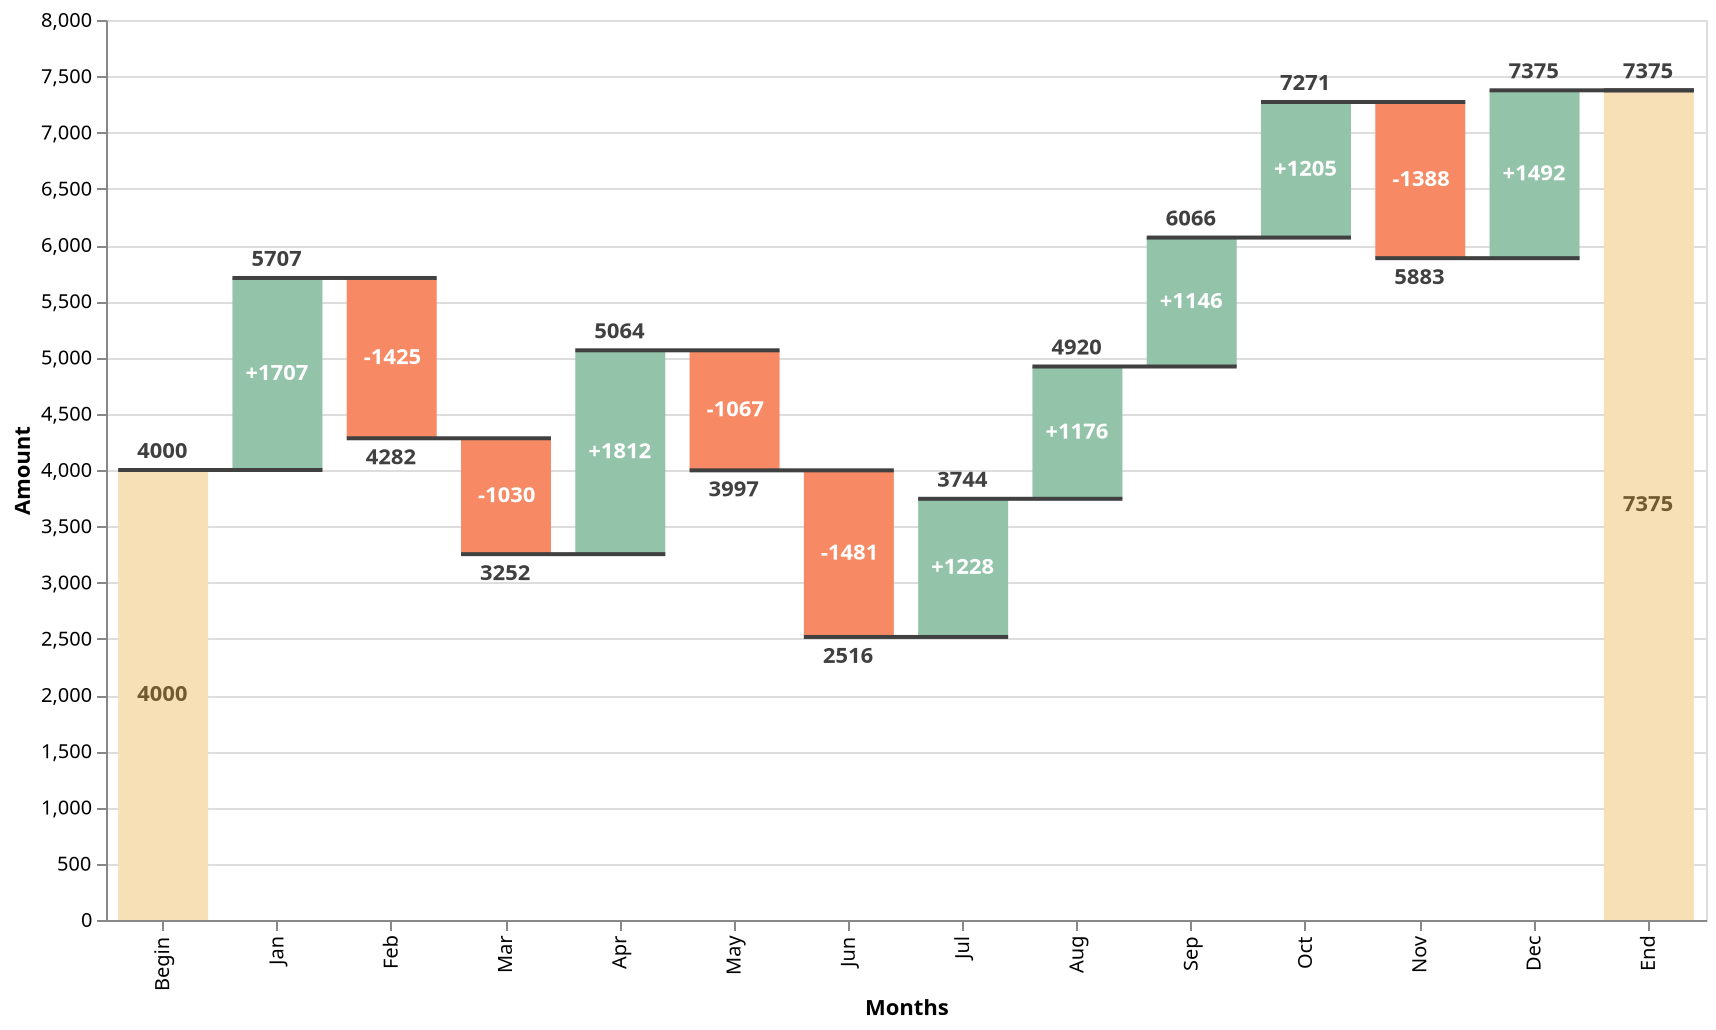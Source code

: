 {
  "$schema": "https://vega.github.io/schema/vega-lite/v3.json",
  "data": {
    "values": [
      {"label": "Begin", "amount": 4000},
      {"label": "Jan", "amount": 1707},
      {"label": "Feb", "amount": -1425},
      {"label": "Mar", "amount": -1030},
      {"label": "Apr", "amount": 1812},
      {"label": "May", "amount": -1067},
      {"label": "Jun", "amount": -1481},
      {"label": "Jul", "amount": 1228},
      {"label": "Aug", "amount": 1176},
      {"label": "Sep", "amount": 1146},
      {"label": "Oct", "amount": 1205},
      {"label": "Nov", "amount": -1388},
      {"label": "Dec", "amount": 1492},
      {"label": "End", "amount": 0}
    ]
  },
  "width": 800,
  "height": 450,
  "transform": [
    {"window": [{"op": "sum", "field": "amount", "as": "sum"}]},
    {"window": [{"op": "lead", "field": "label", "as": "lead"}]},
    {
      "calculate": "datum.lead === null ? datum.label : datum.lead",
      "as": "lead"
    },
    {
      "calculate": "datum.label === 'End' ? 0 : datum.sum - datum.amount",
      "as": "previous_sum"
    },
    {
      "calculate": "datum.label === 'End' ? datum.sum : datum.amount",
      "as": "amount"
    },
    {
      "calculate": "(datum.label !== 'Begin' && datum.label !== 'End' && datum.amount > 0 ? '+' : '') + datum.amount",
      "as": "text_amount"
    },
    {"calculate": "(datum.sum + datum.previous_sum) / 2", "as": "center"},
    {
      "calculate": "datum.sum < datum.previous_sum ? datum.sum : ''",
      "as": "sum_dec"
    },
    {
      "calculate": "datum.sum > datum.previous_sum ? datum.sum : ''",
      "as": "sum_inc"
    }
  ],
  "encoding": {
    "x": {"field": "label", "type": "ordinal", "sort": null, "title": "Months"}
  },
  "layer": [
    {
      "mark": {"type": "bar", "size": 45},
      "encoding": {
        "y": {
          "field": "previous_sum",
          "type": "quantitative",
          "title": "Amount"
        },
        "y2": {"field": "sum"},
        "color": {
          "condition": [
            {
              "test": "datum.label === 'Begin' || datum.label === 'End'",
              "value": "#f7e0b6"
            },
            {"test": "datum.sum < datum.previous_sum", "value": "#f78a64"}
          ],
          "value": "#93c4aa"
        }
      }
    },
    {
      "mark": {
        "type": "rule",
        "color": "#404040",
        "opacity": 1,
        "strokeWidth": 2,
        "xOffset": -22.5,
        "x2Offset": 22.5
      },
      "encoding": {
        "x2": {"field": "lead"},
        "y": {"field": "sum", "type": "quantitative"}
      }
    },
    {
      "mark": {"type": "text", "dy": -4, "baseline": "bottom"},
      "encoding": {
        "y": {"field": "sum_inc", "type": "quantitative"},
        "text": {"field": "sum_inc", "type": "nominal"}
      }
    },
    {
      "mark": {"type": "text", "dy": 4, "baseline": "top"},
      "encoding": {
        "y": {"field": "sum_dec", "type": "quantitative"},
        "text": {"field": "sum_dec", "type": "nominal"}
      }
    },
    {
      "mark": {"type": "text", "fontWeight": "bold", "baseline": "middle"},
      "encoding": {
        "y": {"field": "center", "type": "quantitative"},
        "text": {"field": "text_amount", "type": "nominal"},
        "color": {
          "condition": [
            {
              "test": "datum.label === 'Begin' || datum.label === 'End'",
              "value": "#725a30"
            }
          ],
          "value": "white"
        }
      }
    }
  ],
  "config": {"text": {"fontWeight": "bold", "color": "#404040"}}
}

